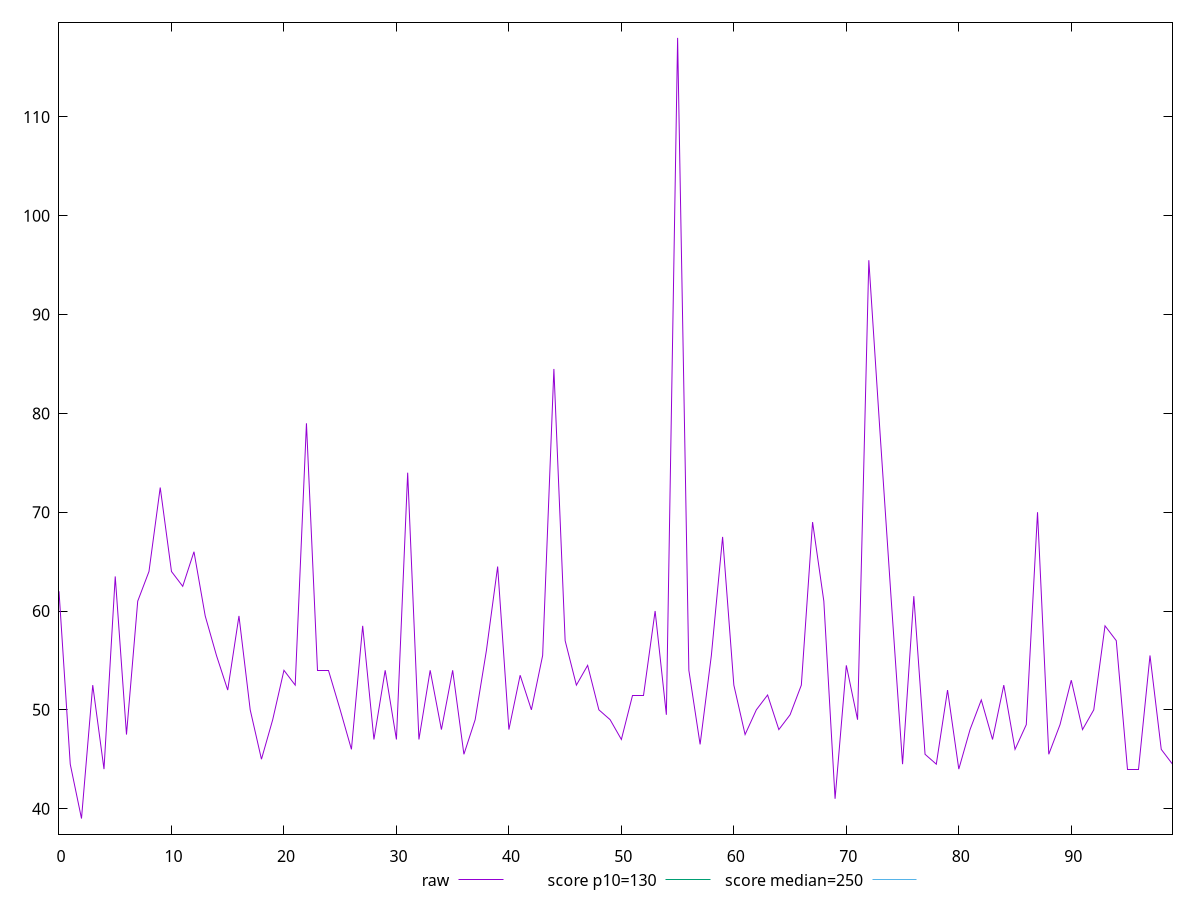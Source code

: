 reset

$raw <<EOF
0 62
1 44.5
2 39
3 52.5
4 44
5 63.5
6 47.5
7 61
8 63.999999999999886
9 72.50000000000011
10 64
11 62.500000000000114
12 66
13 59.499999999999886
14 55.499999999999886
15 52
16 59.5
17 50
18 45
19 49
20 54
21 52.5
22 79
23 54
24 54
25 50
26 46
27 58.5
28 46.999999999999886
29 54
30 47
31 74
32 47
33 54
34 48
35 54.000000000000114
36 45.5
37 48.999999999999886
38 56
39 64.5
40 48
41 53.499999999999886
42 50
43 55.5
44 84.5
45 57
46 52.499999999999886
47 54.5
48 50
49 49
50 47
51 51.5
52 51.5
53 60
54 49.5
55 117.99999999999989
56 54
57 46.5
58 55.5
59 67.5
60 52.5
61 47.5
62 50
63 51.5
64 48
65 49.499999999999886
66 52.5
67 69
68 61
69 41
70 54.5
71 49
72 95.5
73 78.00000000000011
74 61
75 44.5
76 61.500000000000114
77 45.5
78 44.5
79 52
80 44
81 48
82 50.999999999999886
83 47
84 52.5
85 46
86 48.5
87 70
88 45.5
89 48.5
90 53
91 48
92 49.999999999999886
93 58.5
94 57.000000000000114
95 44
96 44
97 55.5
98 46
99 44.5
EOF

set key outside below
set xrange [0:99]
set yrange [37.42:119.57999999999988]
set trange [37.42:119.57999999999988]
set terminal svg size 640, 500 enhanced background rgb 'white'
set output "report_00025_2021-02-22T21:38:55.199Z/max-potential-fid/samples/pages+cached+noadtech+nomedia+nocss/raw/values.svg"

plot $raw title "raw" with line, \
     130 title "score p10=130", \
     250 title "score median=250"

reset
